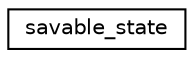 digraph "Graphical Class Hierarchy"
{
  edge [fontname="Helvetica",fontsize="10",labelfontname="Helvetica",labelfontsize="10"];
  node [fontname="Helvetica",fontsize="10",shape=record];
  rankdir="LR";
  Node1 [label="savable_state",height=0.2,width=0.4,color="black", fillcolor="white", style="filled",URL="$structsavable__state.html"];
}
